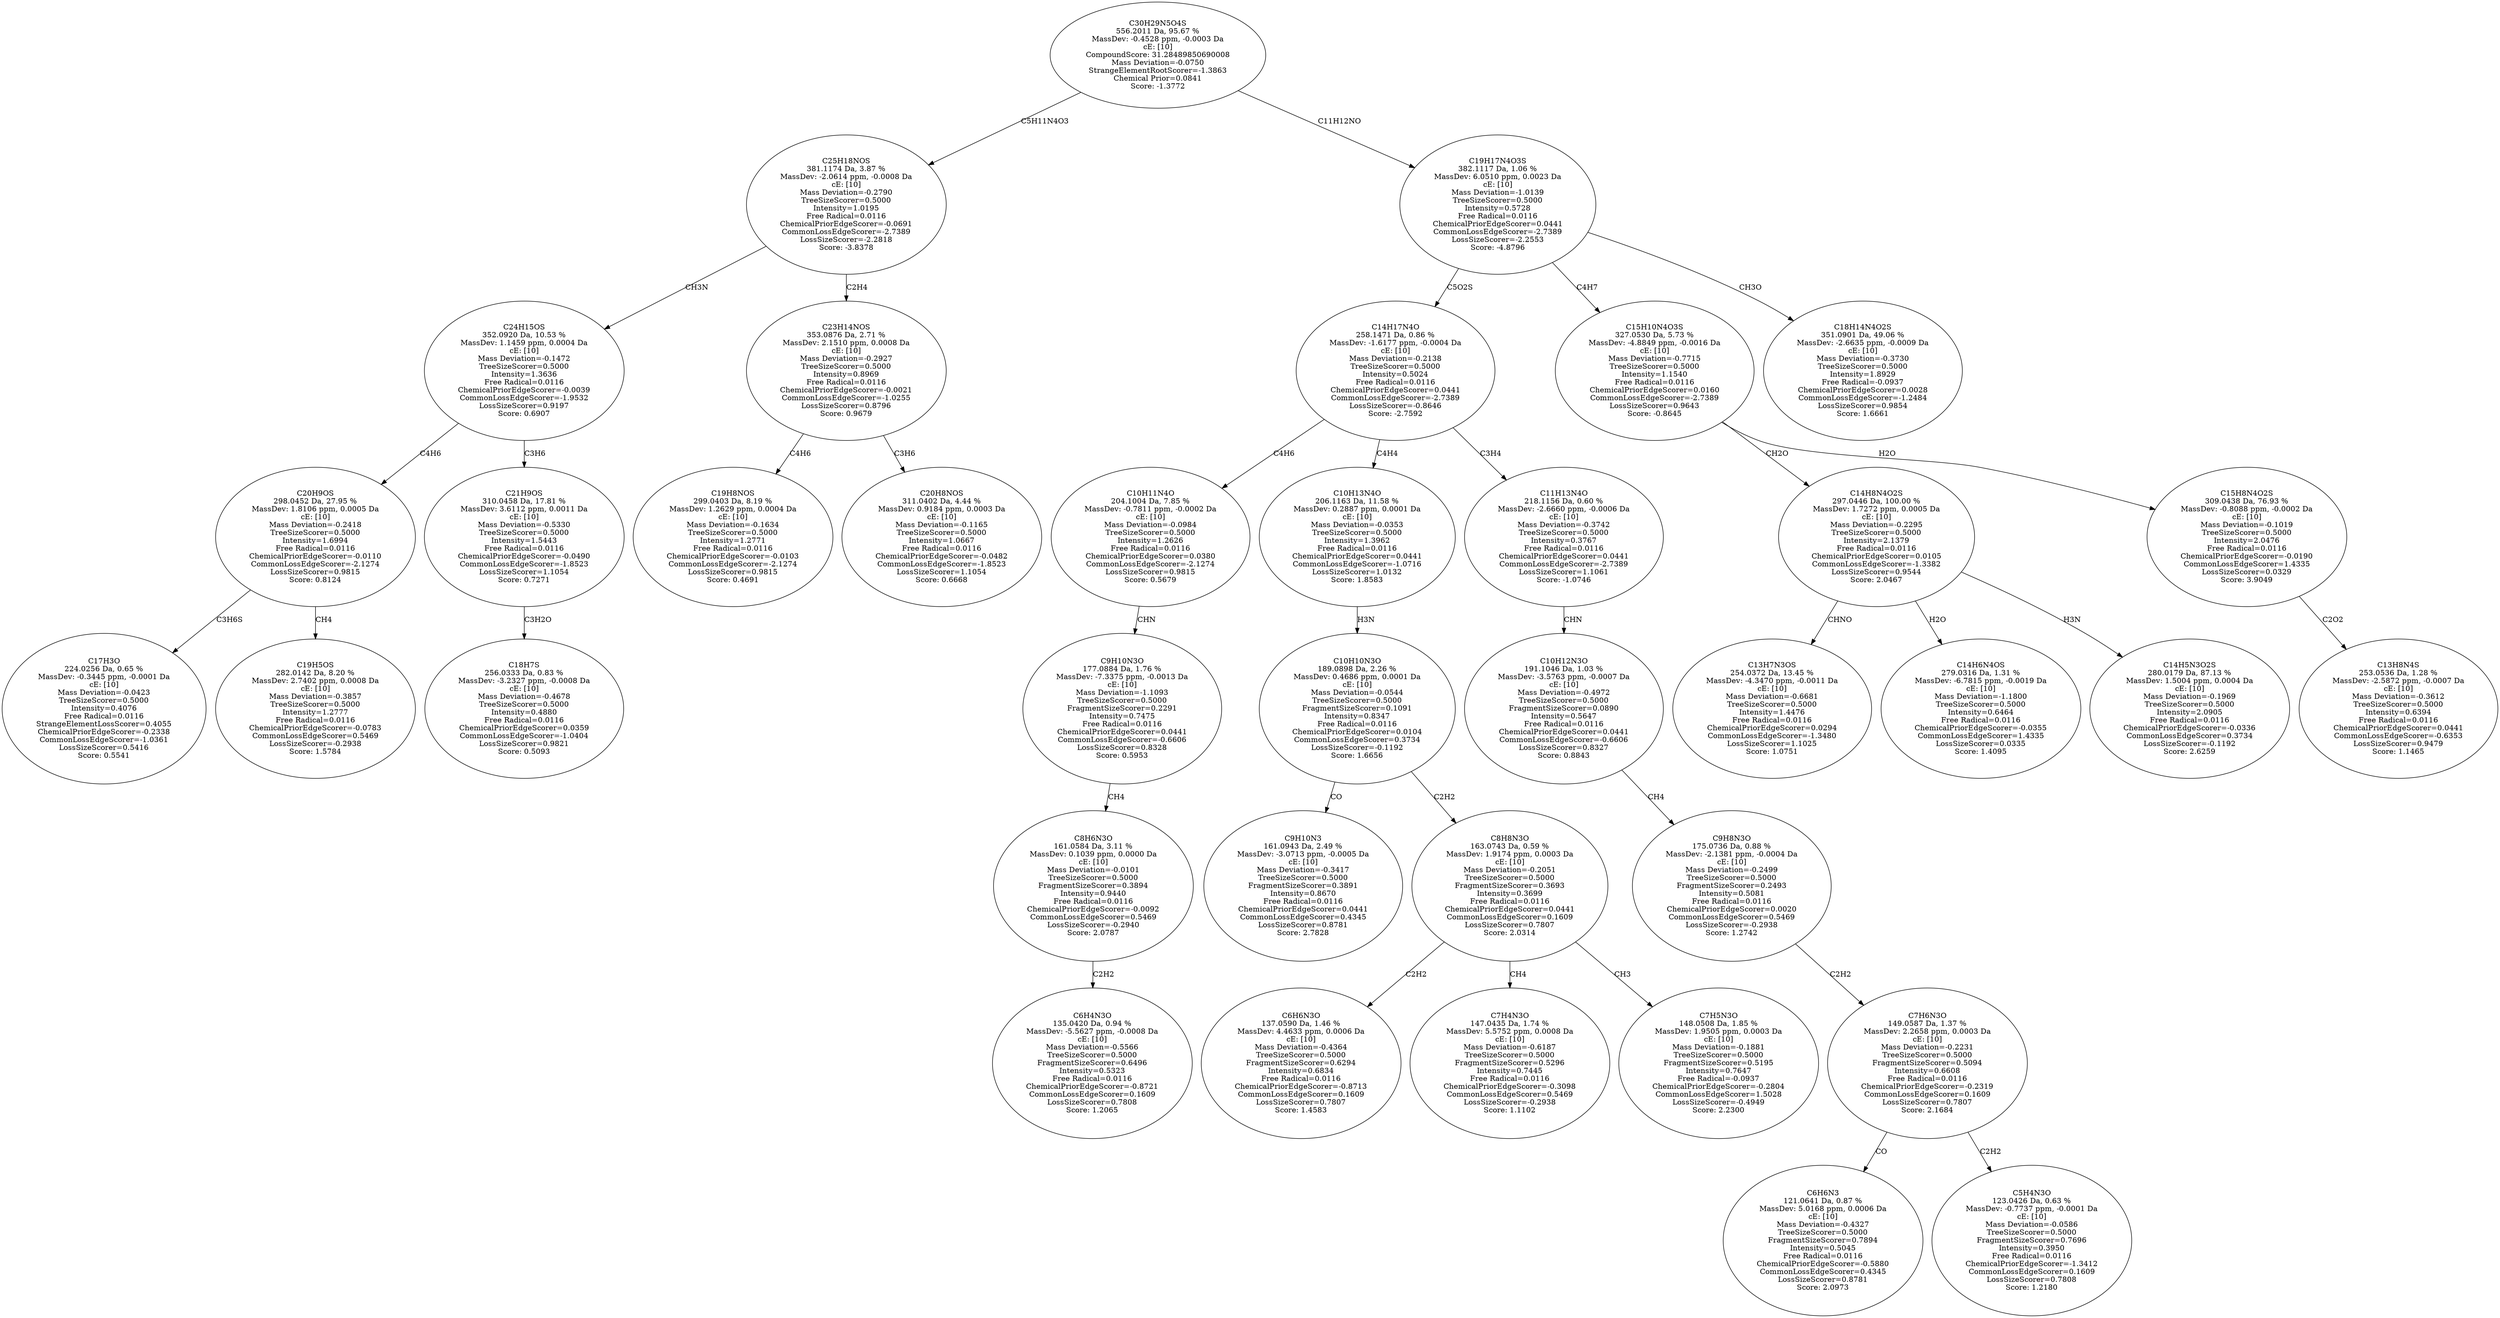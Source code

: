 strict digraph {
v1 [label="C17H3O\n224.0256 Da, 0.65 %\nMassDev: -0.3445 ppm, -0.0001 Da\ncE: [10]\nMass Deviation=-0.0423\nTreeSizeScorer=0.5000\nIntensity=0.4076\nFree Radical=0.0116\nStrangeElementLossScorer=0.4055\nChemicalPriorEdgeScorer=-0.2338\nCommonLossEdgeScorer=-1.0361\nLossSizeScorer=0.5416\nScore: 0.5541"];
v2 [label="C19H5OS\n282.0142 Da, 8.20 %\nMassDev: 2.7402 ppm, 0.0008 Da\ncE: [10]\nMass Deviation=-0.3857\nTreeSizeScorer=0.5000\nIntensity=1.2777\nFree Radical=0.0116\nChemicalPriorEdgeScorer=-0.0783\nCommonLossEdgeScorer=0.5469\nLossSizeScorer=-0.2938\nScore: 1.5784"];
v3 [label="C20H9OS\n298.0452 Da, 27.95 %\nMassDev: 1.8106 ppm, 0.0005 Da\ncE: [10]\nMass Deviation=-0.2418\nTreeSizeScorer=0.5000\nIntensity=1.6994\nFree Radical=0.0116\nChemicalPriorEdgeScorer=-0.0110\nCommonLossEdgeScorer=-2.1274\nLossSizeScorer=0.9815\nScore: 0.8124"];
v4 [label="C18H7S\n256.0333 Da, 0.83 %\nMassDev: -3.2327 ppm, -0.0008 Da\ncE: [10]\nMass Deviation=-0.4678\nTreeSizeScorer=0.5000\nIntensity=0.4880\nFree Radical=0.0116\nChemicalPriorEdgeScorer=0.0359\nCommonLossEdgeScorer=-1.0404\nLossSizeScorer=0.9821\nScore: 0.5093"];
v5 [label="C21H9OS\n310.0458 Da, 17.81 %\nMassDev: 3.6112 ppm, 0.0011 Da\ncE: [10]\nMass Deviation=-0.5330\nTreeSizeScorer=0.5000\nIntensity=1.5443\nFree Radical=0.0116\nChemicalPriorEdgeScorer=-0.0490\nCommonLossEdgeScorer=-1.8523\nLossSizeScorer=1.1054\nScore: 0.7271"];
v6 [label="C24H15OS\n352.0920 Da, 10.53 %\nMassDev: 1.1459 ppm, 0.0004 Da\ncE: [10]\nMass Deviation=-0.1472\nTreeSizeScorer=0.5000\nIntensity=1.3636\nFree Radical=0.0116\nChemicalPriorEdgeScorer=-0.0039\nCommonLossEdgeScorer=-1.9532\nLossSizeScorer=0.9197\nScore: 0.6907"];
v7 [label="C19H8NOS\n299.0403 Da, 8.19 %\nMassDev: 1.2629 ppm, 0.0004 Da\ncE: [10]\nMass Deviation=-0.1634\nTreeSizeScorer=0.5000\nIntensity=1.2771\nFree Radical=0.0116\nChemicalPriorEdgeScorer=-0.0103\nCommonLossEdgeScorer=-2.1274\nLossSizeScorer=0.9815\nScore: 0.4691"];
v8 [label="C20H8NOS\n311.0402 Da, 4.44 %\nMassDev: 0.9184 ppm, 0.0003 Da\ncE: [10]\nMass Deviation=-0.1165\nTreeSizeScorer=0.5000\nIntensity=1.0667\nFree Radical=0.0116\nChemicalPriorEdgeScorer=-0.0482\nCommonLossEdgeScorer=-1.8523\nLossSizeScorer=1.1054\nScore: 0.6668"];
v9 [label="C23H14NOS\n353.0876 Da, 2.71 %\nMassDev: 2.1510 ppm, 0.0008 Da\ncE: [10]\nMass Deviation=-0.2927\nTreeSizeScorer=0.5000\nIntensity=0.8969\nFree Radical=0.0116\nChemicalPriorEdgeScorer=-0.0021\nCommonLossEdgeScorer=-1.0255\nLossSizeScorer=0.8796\nScore: 0.9679"];
v10 [label="C25H18NOS\n381.1174 Da, 3.87 %\nMassDev: -2.0614 ppm, -0.0008 Da\ncE: [10]\nMass Deviation=-0.2790\nTreeSizeScorer=0.5000\nIntensity=1.0195\nFree Radical=0.0116\nChemicalPriorEdgeScorer=-0.0691\nCommonLossEdgeScorer=-2.7389\nLossSizeScorer=-2.2818\nScore: -3.8378"];
v11 [label="C6H4N3O\n135.0420 Da, 0.94 %\nMassDev: -5.5627 ppm, -0.0008 Da\ncE: [10]\nMass Deviation=-0.5566\nTreeSizeScorer=0.5000\nFragmentSizeScorer=0.6496\nIntensity=0.5323\nFree Radical=0.0116\nChemicalPriorEdgeScorer=-0.8721\nCommonLossEdgeScorer=0.1609\nLossSizeScorer=0.7808\nScore: 1.2065"];
v12 [label="C8H6N3O\n161.0584 Da, 3.11 %\nMassDev: 0.1039 ppm, 0.0000 Da\ncE: [10]\nMass Deviation=-0.0101\nTreeSizeScorer=0.5000\nFragmentSizeScorer=0.3894\nIntensity=0.9440\nFree Radical=0.0116\nChemicalPriorEdgeScorer=-0.0092\nCommonLossEdgeScorer=0.5469\nLossSizeScorer=-0.2940\nScore: 2.0787"];
v13 [label="C9H10N3O\n177.0884 Da, 1.76 %\nMassDev: -7.3375 ppm, -0.0013 Da\ncE: [10]\nMass Deviation=-1.1093\nTreeSizeScorer=0.5000\nFragmentSizeScorer=0.2291\nIntensity=0.7475\nFree Radical=0.0116\nChemicalPriorEdgeScorer=0.0441\nCommonLossEdgeScorer=-0.6606\nLossSizeScorer=0.8328\nScore: 0.5953"];
v14 [label="C10H11N4O\n204.1004 Da, 7.85 %\nMassDev: -0.7811 ppm, -0.0002 Da\ncE: [10]\nMass Deviation=-0.0984\nTreeSizeScorer=0.5000\nIntensity=1.2626\nFree Radical=0.0116\nChemicalPriorEdgeScorer=0.0380\nCommonLossEdgeScorer=-2.1274\nLossSizeScorer=0.9815\nScore: 0.5679"];
v15 [label="C9H10N3\n161.0943 Da, 2.49 %\nMassDev: -3.0713 ppm, -0.0005 Da\ncE: [10]\nMass Deviation=-0.3417\nTreeSizeScorer=0.5000\nFragmentSizeScorer=0.3891\nIntensity=0.8670\nFree Radical=0.0116\nChemicalPriorEdgeScorer=0.0441\nCommonLossEdgeScorer=0.4345\nLossSizeScorer=0.8781\nScore: 2.7828"];
v16 [label="C6H6N3O\n137.0590 Da, 1.46 %\nMassDev: 4.4633 ppm, 0.0006 Da\ncE: [10]\nMass Deviation=-0.4364\nTreeSizeScorer=0.5000\nFragmentSizeScorer=0.6294\nIntensity=0.6834\nFree Radical=0.0116\nChemicalPriorEdgeScorer=-0.8713\nCommonLossEdgeScorer=0.1609\nLossSizeScorer=0.7807\nScore: 1.4583"];
v17 [label="C7H4N3O\n147.0435 Da, 1.74 %\nMassDev: 5.5752 ppm, 0.0008 Da\ncE: [10]\nMass Deviation=-0.6187\nTreeSizeScorer=0.5000\nFragmentSizeScorer=0.5296\nIntensity=0.7445\nFree Radical=0.0116\nChemicalPriorEdgeScorer=-0.3098\nCommonLossEdgeScorer=0.5469\nLossSizeScorer=-0.2938\nScore: 1.1102"];
v18 [label="C7H5N3O\n148.0508 Da, 1.85 %\nMassDev: 1.9505 ppm, 0.0003 Da\ncE: [10]\nMass Deviation=-0.1881\nTreeSizeScorer=0.5000\nFragmentSizeScorer=0.5195\nIntensity=0.7647\nFree Radical=-0.0937\nChemicalPriorEdgeScorer=-0.2804\nCommonLossEdgeScorer=1.5028\nLossSizeScorer=-0.4949\nScore: 2.2300"];
v19 [label="C8H8N3O\n163.0743 Da, 0.59 %\nMassDev: 1.9174 ppm, 0.0003 Da\ncE: [10]\nMass Deviation=-0.2051\nTreeSizeScorer=0.5000\nFragmentSizeScorer=0.3693\nIntensity=0.3699\nFree Radical=0.0116\nChemicalPriorEdgeScorer=0.0441\nCommonLossEdgeScorer=0.1609\nLossSizeScorer=0.7807\nScore: 2.0314"];
v20 [label="C10H10N3O\n189.0898 Da, 2.26 %\nMassDev: 0.4686 ppm, 0.0001 Da\ncE: [10]\nMass Deviation=-0.0544\nTreeSizeScorer=0.5000\nFragmentSizeScorer=0.1091\nIntensity=0.8347\nFree Radical=0.0116\nChemicalPriorEdgeScorer=0.0104\nCommonLossEdgeScorer=0.3734\nLossSizeScorer=-0.1192\nScore: 1.6656"];
v21 [label="C10H13N4O\n206.1163 Da, 11.58 %\nMassDev: 0.2887 ppm, 0.0001 Da\ncE: [10]\nMass Deviation=-0.0353\nTreeSizeScorer=0.5000\nIntensity=1.3962\nFree Radical=0.0116\nChemicalPriorEdgeScorer=0.0441\nCommonLossEdgeScorer=-1.0716\nLossSizeScorer=1.0132\nScore: 1.8583"];
v22 [label="C6H6N3\n121.0641 Da, 0.87 %\nMassDev: 5.0168 ppm, 0.0006 Da\ncE: [10]\nMass Deviation=-0.4327\nTreeSizeScorer=0.5000\nFragmentSizeScorer=0.7894\nIntensity=0.5045\nFree Radical=0.0116\nChemicalPriorEdgeScorer=-0.5880\nCommonLossEdgeScorer=0.4345\nLossSizeScorer=0.8781\nScore: 2.0973"];
v23 [label="C5H4N3O\n123.0426 Da, 0.63 %\nMassDev: -0.7737 ppm, -0.0001 Da\ncE: [10]\nMass Deviation=-0.0586\nTreeSizeScorer=0.5000\nFragmentSizeScorer=0.7696\nIntensity=0.3950\nFree Radical=0.0116\nChemicalPriorEdgeScorer=-1.3412\nCommonLossEdgeScorer=0.1609\nLossSizeScorer=0.7808\nScore: 1.2180"];
v24 [label="C7H6N3O\n149.0587 Da, 1.37 %\nMassDev: 2.2658 ppm, 0.0003 Da\ncE: [10]\nMass Deviation=-0.2231\nTreeSizeScorer=0.5000\nFragmentSizeScorer=0.5094\nIntensity=0.6608\nFree Radical=0.0116\nChemicalPriorEdgeScorer=-0.2319\nCommonLossEdgeScorer=0.1609\nLossSizeScorer=0.7807\nScore: 2.1684"];
v25 [label="C9H8N3O\n175.0736 Da, 0.88 %\nMassDev: -2.1381 ppm, -0.0004 Da\ncE: [10]\nMass Deviation=-0.2499\nTreeSizeScorer=0.5000\nFragmentSizeScorer=0.2493\nIntensity=0.5081\nFree Radical=0.0116\nChemicalPriorEdgeScorer=0.0020\nCommonLossEdgeScorer=0.5469\nLossSizeScorer=-0.2938\nScore: 1.2742"];
v26 [label="C10H12N3O\n191.1046 Da, 1.03 %\nMassDev: -3.5763 ppm, -0.0007 Da\ncE: [10]\nMass Deviation=-0.4972\nTreeSizeScorer=0.5000\nFragmentSizeScorer=0.0890\nIntensity=0.5647\nFree Radical=0.0116\nChemicalPriorEdgeScorer=0.0441\nCommonLossEdgeScorer=-0.6606\nLossSizeScorer=0.8327\nScore: 0.8843"];
v27 [label="C11H13N4O\n218.1156 Da, 0.60 %\nMassDev: -2.6660 ppm, -0.0006 Da\ncE: [10]\nMass Deviation=-0.3742\nTreeSizeScorer=0.5000\nIntensity=0.3767\nFree Radical=0.0116\nChemicalPriorEdgeScorer=0.0441\nCommonLossEdgeScorer=-2.7389\nLossSizeScorer=1.1061\nScore: -1.0746"];
v28 [label="C14H17N4O\n258.1471 Da, 0.86 %\nMassDev: -1.6177 ppm, -0.0004 Da\ncE: [10]\nMass Deviation=-0.2138\nTreeSizeScorer=0.5000\nIntensity=0.5024\nFree Radical=0.0116\nChemicalPriorEdgeScorer=0.0441\nCommonLossEdgeScorer=-2.7389\nLossSizeScorer=-0.8646\nScore: -2.7592"];
v29 [label="C13H7N3OS\n254.0372 Da, 13.45 %\nMassDev: -4.3470 ppm, -0.0011 Da\ncE: [10]\nMass Deviation=-0.6681\nTreeSizeScorer=0.5000\nIntensity=1.4476\nFree Radical=0.0116\nChemicalPriorEdgeScorer=0.0294\nCommonLossEdgeScorer=-1.3480\nLossSizeScorer=1.1025\nScore: 1.0751"];
v30 [label="C14H6N4OS\n279.0316 Da, 1.31 %\nMassDev: -6.7815 ppm, -0.0019 Da\ncE: [10]\nMass Deviation=-1.1800\nTreeSizeScorer=0.5000\nIntensity=0.6464\nFree Radical=0.0116\nChemicalPriorEdgeScorer=-0.0355\nCommonLossEdgeScorer=1.4335\nLossSizeScorer=0.0335\nScore: 1.4095"];
v31 [label="C14H5N3O2S\n280.0179 Da, 87.13 %\nMassDev: 1.5004 ppm, 0.0004 Da\ncE: [10]\nMass Deviation=-0.1969\nTreeSizeScorer=0.5000\nIntensity=2.0905\nFree Radical=0.0116\nChemicalPriorEdgeScorer=-0.0336\nCommonLossEdgeScorer=0.3734\nLossSizeScorer=-0.1192\nScore: 2.6259"];
v32 [label="C14H8N4O2S\n297.0446 Da, 100.00 %\nMassDev: 1.7272 ppm, 0.0005 Da\ncE: [10]\nMass Deviation=-0.2295\nTreeSizeScorer=0.5000\nIntensity=2.1379\nFree Radical=0.0116\nChemicalPriorEdgeScorer=0.0105\nCommonLossEdgeScorer=-1.3382\nLossSizeScorer=0.9544\nScore: 2.0467"];
v33 [label="C13H8N4S\n253.0536 Da, 1.28 %\nMassDev: -2.5872 ppm, -0.0007 Da\ncE: [10]\nMass Deviation=-0.3612\nTreeSizeScorer=0.5000\nIntensity=0.6394\nFree Radical=0.0116\nChemicalPriorEdgeScorer=0.0441\nCommonLossEdgeScorer=-0.6353\nLossSizeScorer=0.9479\nScore: 1.1465"];
v34 [label="C15H8N4O2S\n309.0438 Da, 76.93 %\nMassDev: -0.8088 ppm, -0.0002 Da\ncE: [10]\nMass Deviation=-0.1019\nTreeSizeScorer=0.5000\nIntensity=2.0476\nFree Radical=0.0116\nChemicalPriorEdgeScorer=-0.0190\nCommonLossEdgeScorer=1.4335\nLossSizeScorer=0.0329\nScore: 3.9049"];
v35 [label="C15H10N4O3S\n327.0530 Da, 5.73 %\nMassDev: -4.8849 ppm, -0.0016 Da\ncE: [10]\nMass Deviation=-0.7715\nTreeSizeScorer=0.5000\nIntensity=1.1540\nFree Radical=0.0116\nChemicalPriorEdgeScorer=0.0160\nCommonLossEdgeScorer=-2.7389\nLossSizeScorer=0.9643\nScore: -0.8645"];
v36 [label="C18H14N4O2S\n351.0901 Da, 49.06 %\nMassDev: -2.6635 ppm, -0.0009 Da\ncE: [10]\nMass Deviation=-0.3730\nTreeSizeScorer=0.5000\nIntensity=1.8929\nFree Radical=-0.0937\nChemicalPriorEdgeScorer=0.0028\nCommonLossEdgeScorer=-1.2484\nLossSizeScorer=0.9854\nScore: 1.6661"];
v37 [label="C19H17N4O3S\n382.1117 Da, 1.06 %\nMassDev: 6.0510 ppm, 0.0023 Da\ncE: [10]\nMass Deviation=-1.0139\nTreeSizeScorer=0.5000\nIntensity=0.5728\nFree Radical=0.0116\nChemicalPriorEdgeScorer=0.0441\nCommonLossEdgeScorer=-2.7389\nLossSizeScorer=-2.2553\nScore: -4.8796"];
v38 [label="C30H29N5O4S\n556.2011 Da, 95.67 %\nMassDev: -0.4528 ppm, -0.0003 Da\ncE: [10]\nCompoundScore: 31.28489850690008\nMass Deviation=-0.0750\nStrangeElementRootScorer=-1.3863\nChemical Prior=0.0841\nScore: -1.3772"];
v3 -> v1 [label="C3H6S"];
v3 -> v2 [label="CH4"];
v6 -> v3 [label="C4H6"];
v5 -> v4 [label="C3H2O"];
v6 -> v5 [label="C3H6"];
v10 -> v6 [label="CH3N"];
v9 -> v7 [label="C4H6"];
v9 -> v8 [label="C3H6"];
v10 -> v9 [label="C2H4"];
v38 -> v10 [label="C5H11N4O3"];
v12 -> v11 [label="C2H2"];
v13 -> v12 [label="CH4"];
v14 -> v13 [label="CHN"];
v28 -> v14 [label="C4H6"];
v20 -> v15 [label="CO"];
v19 -> v16 [label="C2H2"];
v19 -> v17 [label="CH4"];
v19 -> v18 [label="CH3"];
v20 -> v19 [label="C2H2"];
v21 -> v20 [label="H3N"];
v28 -> v21 [label="C4H4"];
v24 -> v22 [label="CO"];
v24 -> v23 [label="C2H2"];
v25 -> v24 [label="C2H2"];
v26 -> v25 [label="CH4"];
v27 -> v26 [label="CHN"];
v28 -> v27 [label="C3H4"];
v37 -> v28 [label="C5O2S"];
v32 -> v29 [label="CHNO"];
v32 -> v30 [label="H2O"];
v32 -> v31 [label="H3N"];
v35 -> v32 [label="CH2O"];
v34 -> v33 [label="C2O2"];
v35 -> v34 [label="H2O"];
v37 -> v35 [label="C4H7"];
v37 -> v36 [label="CH3O"];
v38 -> v37 [label="C11H12NO"];
}